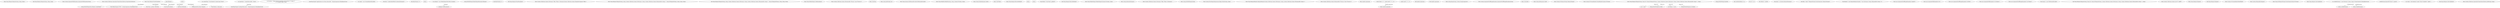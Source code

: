 digraph  {
m0_0 [cluster="Nancy.Request.Request(string, string, string)", file="Request.cs", label="Entry Nancy.Request.Request(string, string, string)", span="28-28"];
m0_1 [cluster="Nancy.Request.Request(string, string, string)", file="Request.cs", label="Exit Nancy.Request.Request(string, string, string)", span="28-28"];
m0_27 [cluster="System.ArgumentNullException.ArgumentNullException(string)", file="Request.cs", label="Entry System.ArgumentNullException.ArgumentNullException(string)", span="0-0"];
m0_87 [cluster="System.Collections.Specialized.NameValueCollection.NameValueCollection()", file="Request.cs", label="Entry System.Collections.Specialized.NameValueCollection.NameValueCollection()", span="0-0"];
m0_34 [cluster="Nancy.Request.ParseFormData()", file="Request.cs", label="Entry Nancy.Request.ParseFormData()", span="198-198"];
m0_60 [cluster="Nancy.Request.ParseFormData()", file="Request.cs", label="string.IsNullOrEmpty(this.Headers.ContentType)", span="200-200"];
m0_61 [cluster="Nancy.Request.ParseFormData()", file="Request.cs", label="return;", span="202-202"];
m0_62 [cluster="Nancy.Request.ParseFormData()", file="Request.cs", label="var contentType = this.Headers[''content-type''].First()", span="205-205"];
m0_63 [cluster="Nancy.Request.ParseFormData()", file="Request.cs", label="var mimeType = contentType.Split(';').First()", span="206-206"];
m0_70 [cluster="Nancy.Request.ParseFormData()", file="Request.cs", label="var boundary = Regex.Match(contentType, @''boundary=(?<token>[^\n\; ]*)'').Groups[''token''].Value", span="219-219"];
m0_64 [cluster="Nancy.Request.ParseFormData()", file="Request.cs", label="mimeType.Equals(''application/x-www-form-urlencoded'', StringComparison.OrdinalIgnoreCase)", span="207-207"];
m0_68 [cluster="Nancy.Request.ParseFormData()", file="Request.cs", label="!mimeType.Equals(''multipart/form-data'', StringComparison.OrdinalIgnoreCase)", span="214-214"];
m0_65 [cluster="Nancy.Request.ParseFormData()", file="Request.cs", label="var reader = new StreamReader(this.Body)", span="209-209"];
m0_66 [cluster="Nancy.Request.ParseFormData()", file="Request.cs", label="this.form = reader.ReadToEnd().AsQueryDictionary()", span="210-210"];
m0_67 [cluster="Nancy.Request.ParseFormData()", file="Request.cs", label="this.Body.Position = 0", span="211-211"];
m0_69 [cluster="Nancy.Request.ParseFormData()", file="Request.cs", label="return;", span="216-216"];
m0_71 [cluster="Nancy.Request.ParseFormData()", file="Request.cs", label="var multipart = new HttpMultipart(this.Body, boundary)", span="220-220"];
m0_73 [cluster="Nancy.Request.ParseFormData()", file="Request.cs", label="multipart.GetBoundaries()", span="225-225"];
m0_74 [cluster="Nancy.Request.ParseFormData()", file="Request.cs", label="string.IsNullOrEmpty(httpMultipartBoundary.Filename)", span="227-227"];
m0_80 [cluster="Nancy.Request.ParseFormData()", file="Request.cs", label="this.Body.Position = 0", span="250-250"];
m0_81 [cluster="Nancy.Request.ParseFormData()", file="Request.cs", label="Exit Nancy.Request.ParseFormData()", span="198-198"];
m0_45 [cluster="System.Collections.Generic.Dictionary<TKey, TValue>.Dictionary(System.Collections.Generic.IEqualityComparer<TKey>)", file="Request.cs", label="Entry System.Collections.Generic.Dictionary<TKey, TValue>.Dictionary(System.Collections.Generic.IEqualityComparer<TKey>)", span="0-0"];
m0_2 [cluster="Nancy.Request.Request(string, string, System.Collections.Generic.IDictionary<string, System.Collections.Generic.IEnumerable<string>>, Nancy.IO.RequestStream, string, string, string)", file="Request.cs", label="Entry Nancy.Request.Request(string, string, System.Collections.Generic.IDictionary<string, System.Collections.Generic.IEnumerable<string>>, Nancy.IO.RequestStream, string, string, string)", span="42-42"];
m0_3 [cluster="Nancy.Request.Request(string, string, System.Collections.Generic.IDictionary<string, System.Collections.Generic.IEnumerable<string>>, Nancy.IO.RequestStream, string, string, string)", file="Request.cs", label="Exit Nancy.Request.Request(string, string, System.Collections.Generic.IDictionary<string, System.Collections.Generic.IEnumerable<string>>, Nancy.IO.RequestStream, string, string, string)", span="42-42"];
m0_88 [cluster="Nancy.HttpMultipart.GetBoundaries()", file="Request.cs", label="Entry Nancy.HttpMultipart.GetBoundaries()", span="37-37"];
m0_46 [cluster="System.Collections.Generic.IEnumerable<TSource>.Any<TSource>()", file="Request.cs", label="Entry System.Collections.Generic.IEnumerable<TSource>.Any<TSource>()", span="0-0"];
m0_51 [cluster="Unk.Trim", file="Request.cs", label="Entry Unk.Trim", span=""];
m0_55 [cluster="string.Split(char[], int)", file="Request.cs", label="Entry string.Split(char[], int)", span="0-0"];
m0_33 [cluster="Nancy.Session.NullSessionProvider.NullSessionProvider()", file="Request.cs", label="Entry Nancy.Session.NullSessionProvider.NullSessionProvider()", span="6-6"];
m0_90 [cluster="Nancy.HttpFile.HttpFile(string, string, System.IO.Stream, string)", file="Request.cs", label="Entry Nancy.HttpFile.HttpFile(string, string, System.IO.Stream, string)", span="9-9"];
m0_48 [cluster="string.TrimEnd(params char[])", file="Request.cs", label="Entry string.TrimEnd(params char[])", span="0-0"];
m0_92 [cluster="Unk.Where", file="Request.cs", label="Entry Unk.Where", span=""];
m0_35 [cluster="Nancy.Request.RewriteMethod()", file="Request.cs", label="Entry Nancy.Request.RewriteMethod()", span="253-253"];
m0_96 [cluster="Nancy.Request.RewriteMethod()", file="Request.cs", label="!this.Method.Equals(''POST'', StringComparison.OrdinalIgnoreCase)", span="255-255"];
m0_97 [cluster="Nancy.Request.RewriteMethod()", file="Request.cs", label="return;", span="257-257"];
m0_98 [cluster="Nancy.Request.RewriteMethod()", file="Request.cs", label="!this.Form[''_method''].HasValue", span="260-260"];
m0_99 [cluster="Nancy.Request.RewriteMethod()", file="Request.cs", label="return;", span="262-262"];
m0_100 [cluster="Nancy.Request.RewriteMethod()", file="Request.cs", label="this.Method = this.Form[''_method'']", span="265-265"];
m0_101 [cluster="Nancy.Request.RewriteMethod()", file="Request.cs", label="Exit Nancy.Request.RewriteMethod()", span="253-253"];
m0_86 [cluster="Nancy.HttpMultipart.HttpMultipart(System.IO.Stream, string)", file="Request.cs", label="Entry Nancy.HttpMultipart.HttpMultipart(System.IO.Stream, string)", span="25-25"];
m0_28 [cluster="string.AsQueryDictionary()", file="Request.cs", label="Entry string.AsQueryDictionary()", span="63-63"];
m0_32 [cluster="System.Collections.Generic.Dictionary<TKey, TValue>.Dictionary()", file="Request.cs", label="Entry System.Collections.Generic.Dictionary<TKey, TValue>.Dictionary()", span="0-0"];
m0_25 [cluster="string.IsNullOrEmpty(string)", file="Request.cs", label="Entry string.IsNullOrEmpty(string)", span="0-0"];
m0_85 [cluster="System.Text.RegularExpressions.Regex.Match(string, string)", file="Request.cs", label="Entry System.Text.RegularExpressions.Regex.Match(string, string)", span="0-0"];
m0_31 [cluster="Nancy.RequestHeaders.RequestHeaders(System.Collections.Generic.IDictionary<string, System.Collections.Generic.IEnumerable<string>>)", file="Request.cs", label="Entry Nancy.RequestHeaders.RequestHeaders(System.Collections.Generic.IDictionary<string, System.Collections.Generic.IEnumerable<string>>)", span="21-21"];
m0_47 [cluster="System.Collections.Generic.IEnumerable<TSource>.First<TSource>()", file="Request.cs", label="Entry System.Collections.Generic.IEnumerable<TSource>.First<TSource>()", span="0-0"];
m0_93 [cluster="lambda expression", file="Request.cs", label="Entry lambda expression", span="245-245"];
m0_52 [cluster="lambda expression", file="Request.cs", label="Entry lambda expression", span="159-159"];
m0_53 [cluster="lambda expression", file="Request.cs", label="c.Split (new[] { '=' }, 2)", span="159-159"];
m0_54 [cluster="lambda expression", file="Request.cs", label="Exit lambda expression", span="159-159"];
m0_95 [cluster="lambda expression", file="Request.cs", label="Exit lambda expression", span="245-245"];
m0_82 [cluster="string.Equals(string, System.StringComparison)", file="Request.cs", label="Entry string.Equals(string, System.StringComparison)", span="0-0"];
m0_26 [cluster="System.ArgumentOutOfRangeException.ArgumentOutOfRangeException(string)", file="Request.cs", label="Entry System.ArgumentOutOfRangeException.ArgumentOutOfRangeException(string)", span="0-0"];
m0_50 [cluster="Unk.Select", file="Request.cs", label="Entry Unk.Select", span=""];
m0_49 [cluster="string.Split(params char[])", file="Request.cs", label="Entry string.Split(params char[])", span="0-0"];
m0_29 [cluster="System.IO.MemoryStream.MemoryStream()", file="Request.cs", label="Entry System.IO.MemoryStream.MemoryStream()", span="0-0"];
m0_83 [cluster="System.IO.StreamReader.StreamReader(System.IO.Stream)", file="Request.cs", label="Entry System.IO.StreamReader.StreamReader(System.IO.Stream)", span="0-0"];
m0_4 [cluster="Nancy.Request.Request(string, Nancy.Url, Nancy.IO.RequestStream, System.Collections.Generic.IDictionary<string, System.Collections.Generic.IEnumerable<string>>, string)", file="Request.cs", label="Entry Nancy.Request.Request(string, Nancy.Url, Nancy.IO.RequestStream, System.Collections.Generic.IDictionary<string, System.Collections.Generic.IEnumerable<string>>, string)", span="47-47"];
m0_5 [cluster="Nancy.Request.Request(string, Nancy.Url, Nancy.IO.RequestStream, System.Collections.Generic.IDictionary<string, System.Collections.Generic.IEnumerable<string>>, string)", file="Request.cs", label="String.IsNullOrEmpty(method)", span="49-49"];
m0_7 [cluster="Nancy.Request.Request(string, Nancy.Url, Nancy.IO.RequestStream, System.Collections.Generic.IDictionary<string, System.Collections.Generic.IEnumerable<string>>, string)", file="Request.cs", label="url == null", span="54-54"];
m0_9 [cluster="Nancy.Request.Request(string, Nancy.Url, Nancy.IO.RequestStream, System.Collections.Generic.IDictionary<string, System.Collections.Generic.IEnumerable<string>>, string)", file="Request.cs", label="String.IsNullOrEmpty(url.Path)", span="59-59"];
m0_11 [cluster="Nancy.Request.Request(string, Nancy.Url, Nancy.IO.RequestStream, System.Collections.Generic.IDictionary<string, System.Collections.Generic.IEnumerable<string>>, string)", file="Request.cs", label="url.Scheme == null", span="64-64"];
m0_13 [cluster="Nancy.Request.Request(string, Nancy.Url, Nancy.IO.RequestStream, System.Collections.Generic.IDictionary<string, System.Collections.Generic.IEnumerable<string>>, string)", file="Request.cs", label="String.IsNullOrEmpty(url.Scheme)", span="69-69"];
m0_15 [cluster="Nancy.Request.Request(string, Nancy.Url, Nancy.IO.RequestStream, System.Collections.Generic.IDictionary<string, System.Collections.Generic.IEnumerable<string>>, string)", file="Request.cs", label="this.UserHostAddress = ip", span="74-74"];
m0_16 [cluster="Nancy.Request.Request(string, Nancy.Url, Nancy.IO.RequestStream, System.Collections.Generic.IDictionary<string, System.Collections.Generic.IEnumerable<string>>, string)", file="Request.cs", label="this.Url = url", span="76-76"];
m0_17 [cluster="Nancy.Request.Request(string, Nancy.Url, Nancy.IO.RequestStream, System.Collections.Generic.IDictionary<string, System.Collections.Generic.IEnumerable<string>>, string)", file="Request.cs", label="this.Method = method", span="78-78"];
m0_18 [cluster="Nancy.Request.Request(string, Nancy.Url, Nancy.IO.RequestStream, System.Collections.Generic.IDictionary<string, System.Collections.Generic.IEnumerable<string>>, string)", file="Request.cs", label="this.Query = url.Query.AsQueryDictionary()", span="80-80"];
m0_19 [cluster="Nancy.Request.Request(string, Nancy.Url, Nancy.IO.RequestStream, System.Collections.Generic.IDictionary<string, System.Collections.Generic.IEnumerable<string>>, string)", file="Request.cs", label="this.Body = body ?? RequestStream.FromStream(new MemoryStream())", span="82-82"];
m0_20 [cluster="Nancy.Request.Request(string, Nancy.Url, Nancy.IO.RequestStream, System.Collections.Generic.IDictionary<string, System.Collections.Generic.IEnumerable<string>>, string)", file="Request.cs", label="this.Headers = new RequestHeaders(headers ?? new Dictionary<string, IEnumerable<string>>())", span="84-84"];
m0_6 [cluster="Nancy.Request.Request(string, Nancy.Url, Nancy.IO.RequestStream, System.Collections.Generic.IDictionary<string, System.Collections.Generic.IEnumerable<string>>, string)", file="Request.cs", label="throw new ArgumentOutOfRangeException(''method'');", span="51-51"];
m0_8 [cluster="Nancy.Request.Request(string, Nancy.Url, Nancy.IO.RequestStream, System.Collections.Generic.IDictionary<string, System.Collections.Generic.IEnumerable<string>>, string)", file="Request.cs", label="throw new ArgumentNullException(''url'');", span="56-56"];
m0_10 [cluster="Nancy.Request.Request(string, Nancy.Url, Nancy.IO.RequestStream, System.Collections.Generic.IDictionary<string, System.Collections.Generic.IEnumerable<string>>, string)", file="Request.cs", label="throw new ArgumentOutOfRangeException(''url.Path'');", span="61-61"];
m0_12 [cluster="Nancy.Request.Request(string, Nancy.Url, Nancy.IO.RequestStream, System.Collections.Generic.IDictionary<string, System.Collections.Generic.IEnumerable<string>>, string)", file="Request.cs", label="throw new ArgumentNullException(''url.Scheme'');", span="66-66"];
m0_14 [cluster="Nancy.Request.Request(string, Nancy.Url, Nancy.IO.RequestStream, System.Collections.Generic.IDictionary<string, System.Collections.Generic.IEnumerable<string>>, string)", file="Request.cs", label="throw new ArgumentOutOfRangeException(''url.Scheme'');", span="71-71"];
m0_21 [cluster="Nancy.Request.Request(string, Nancy.Url, Nancy.IO.RequestStream, System.Collections.Generic.IDictionary<string, System.Collections.Generic.IEnumerable<string>>, string)", file="Request.cs", label="this.Session = new NullSessionProvider()", span="86-86"];
m0_22 [cluster="Nancy.Request.Request(string, Nancy.Url, Nancy.IO.RequestStream, System.Collections.Generic.IDictionary<string, System.Collections.Generic.IEnumerable<string>>, string)", file="Request.cs", label="this.ParseFormData()", span="88-88"];
m0_23 [cluster="Nancy.Request.Request(string, Nancy.Url, Nancy.IO.RequestStream, System.Collections.Generic.IDictionary<string, System.Collections.Generic.IEnumerable<string>>, string)", file="Request.cs", label="this.RewriteMethod()", span="89-89"];
m0_24 [cluster="Nancy.Request.Request(string, Nancy.Url, Nancy.IO.RequestStream, System.Collections.Generic.IDictionary<string, System.Collections.Generic.IEnumerable<string>>, string)", file="Request.cs", label="Exit Nancy.Request.Request(string, Nancy.Url, Nancy.IO.RequestStream, System.Collections.Generic.IDictionary<string, System.Collections.Generic.IEnumerable<string>>, string)", span="47-47"];
m0_91 [cluster="System.Collections.Generic.List<T>.Add(T)", file="Request.cs", label="Entry System.Collections.Generic.List<T>.Add(T)", span="0-0"];
m0_56 [cluster="Nancy.Request.Dispose()", file="Request.cs", label="Entry Nancy.Request.Dispose()", span="193-193"];
m0_57 [cluster="Nancy.Request.Dispose()", file="Request.cs", label="((IDisposable)this.Body).Dispose()", span="195-195"];
m0_58 [cluster="Nancy.Request.Dispose()", file="Request.cs", label="Exit Nancy.Request.Dispose()", span="193-193"];
m0_84 [cluster="System.IO.StreamReader.ReadToEnd()", file="Request.cs", label="Entry System.IO.StreamReader.ReadToEnd()", span="0-0"];
m0_59 [cluster="System.IDisposable.Dispose()", file="Request.cs", label="Entry System.IDisposable.Dispose()", span="0-0"];
m0_30 [cluster="Nancy.IO.RequestStream.FromStream(System.IO.Stream)", file="Request.cs", label="Entry Nancy.IO.RequestStream.FromStream(System.IO.Stream)", span="218-218"];
m0_36 [cluster="Nancy.Request.GetCookieData()", file="Request.cs", label="Entry Nancy.Request.GetCookieData()", span="149-149"];
m0_37 [cluster="Nancy.Request.GetCookieData()", file="Request.cs", label="var cookieDictionary = new Dictionary<string, string>(StringComparer.OrdinalIgnoreCase)", span="151-151"];
m0_38 [cluster="Nancy.Request.GetCookieData()", file="Request.cs", label="!this.Headers.Cookie.Any()", span="153-153"];
m0_39 [cluster="Nancy.Request.GetCookieData()", file="Request.cs", label="return cookieDictionary;", span="155-155"];
m0_42 [cluster="Nancy.Request.GetCookieData()", file="Request.cs", label="cookieDictionary[parts[0].Trim()] = parts[1]", span="161-161"];
m0_43 [cluster="Nancy.Request.GetCookieData()", file="Request.cs", label="return cookieDictionary;", span="164-164"];
m0_40 [cluster="Nancy.Request.GetCookieData()", file="Request.cs", label="var values = this.Headers[''cookie''].First().TrimEnd(';').Split(';')", span="158-158"];
m0_41 [cluster="Nancy.Request.GetCookieData()", file="Request.cs", label="values.Select (c => c.Split (new[] { '=' }, 2))", span="159-159"];
m0_44 [cluster="Nancy.Request.GetCookieData()", file="Request.cs", label="Exit Nancy.Request.GetCookieData()", span="149-149"];
m0_89 [cluster="System.Collections.Specialized.NameValueCollection.Add(string, string)", file="Request.cs", label="Entry System.Collections.Specialized.NameValueCollection.Add(string, string)", span="0-0"];
m0_102 [file="Request.cs", label="Nancy.Request", span=""];
m0_63 -> m0_68  [color=darkseagreen4, key=1, label=mimeType, style=dashed];
m0_71 -> m0_73  [color=darkseagreen4, key=1, label=multipart, style=dashed];
m0_4 -> m0_7  [color=darkseagreen4, key=1, label="Nancy.Url", style=dashed];
m0_4 -> m0_9  [color=darkseagreen4, key=1, label="Nancy.Url", style=dashed];
m0_4 -> m0_11  [color=darkseagreen4, key=1, label="Nancy.Url", style=dashed];
m0_4 -> m0_13  [color=darkseagreen4, key=1, label="Nancy.Url", style=dashed];
m0_37 -> m0_39  [color=darkseagreen4, key=1, label=cookieDictionary, style=dashed];
m0_37 -> m0_43  [color=darkseagreen4, key=1, label=cookieDictionary, style=dashed];
m0_41 -> m0_52  [color=darkseagreen4, key=1, label="lambda expression", style=dashed];
m0_102 -> m0_22  [color=darkseagreen4, key=1, label="Nancy.Request", style=dashed];
m0_102 -> m0_23  [color=darkseagreen4, key=1, label="Nancy.Request", style=dashed];
m0_102 -> m0_38  [color=darkseagreen4, key=1, label="Nancy.Request", style=dashed];
m0_102 -> m0_57  [color=darkseagreen4, key=1, label="Nancy.Request", style=dashed];
m0_102 -> m0_60  [color=darkseagreen4, key=1, label="Nancy.Request", style=dashed];
m0_102 -> m0_96  [color=darkseagreen4, key=1, label="Nancy.Request", style=dashed];
m0_102 -> m0_98  [color=darkseagreen4, key=1, label="Nancy.Request", style=dashed];
}
